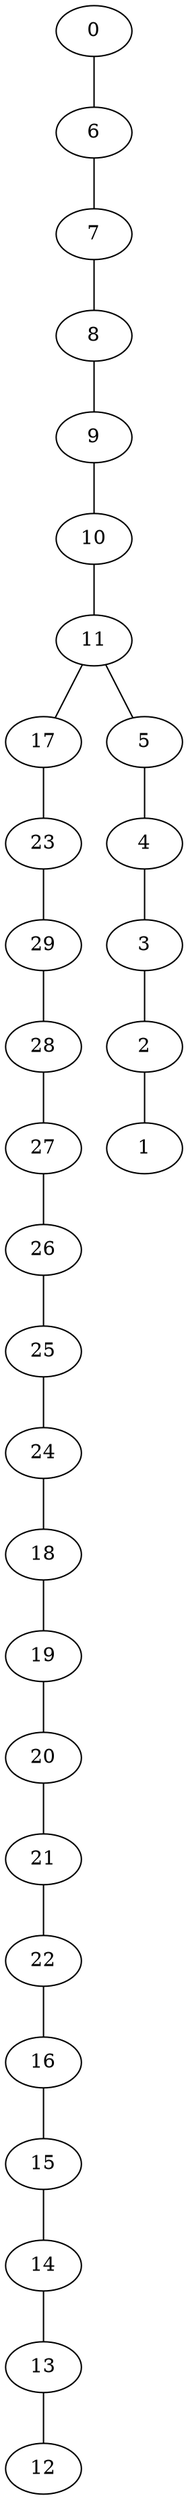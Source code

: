 graph DFS_I_grafoMalla_6_5  {
0;
6;
7;
8;
9;
10;
11;
17;
23;
29;
28;
27;
26;
25;
24;
18;
19;
20;
21;
22;
16;
15;
14;
13;
12;
5;
4;
3;
2;
1;
0 -- 6;
6 -- 7;
7 -- 8;
8 -- 9;
9 -- 10;
10 -- 11;
11 -- 17;
17 -- 23;
23 -- 29;
29 -- 28;
28 -- 27;
27 -- 26;
26 -- 25;
25 -- 24;
24 -- 18;
18 -- 19;
19 -- 20;
20 -- 21;
21 -- 22;
22 -- 16;
16 -- 15;
15 -- 14;
14 -- 13;
13 -- 12;
11 -- 5;
5 -- 4;
4 -- 3;
3 -- 2;
2 -- 1;
}